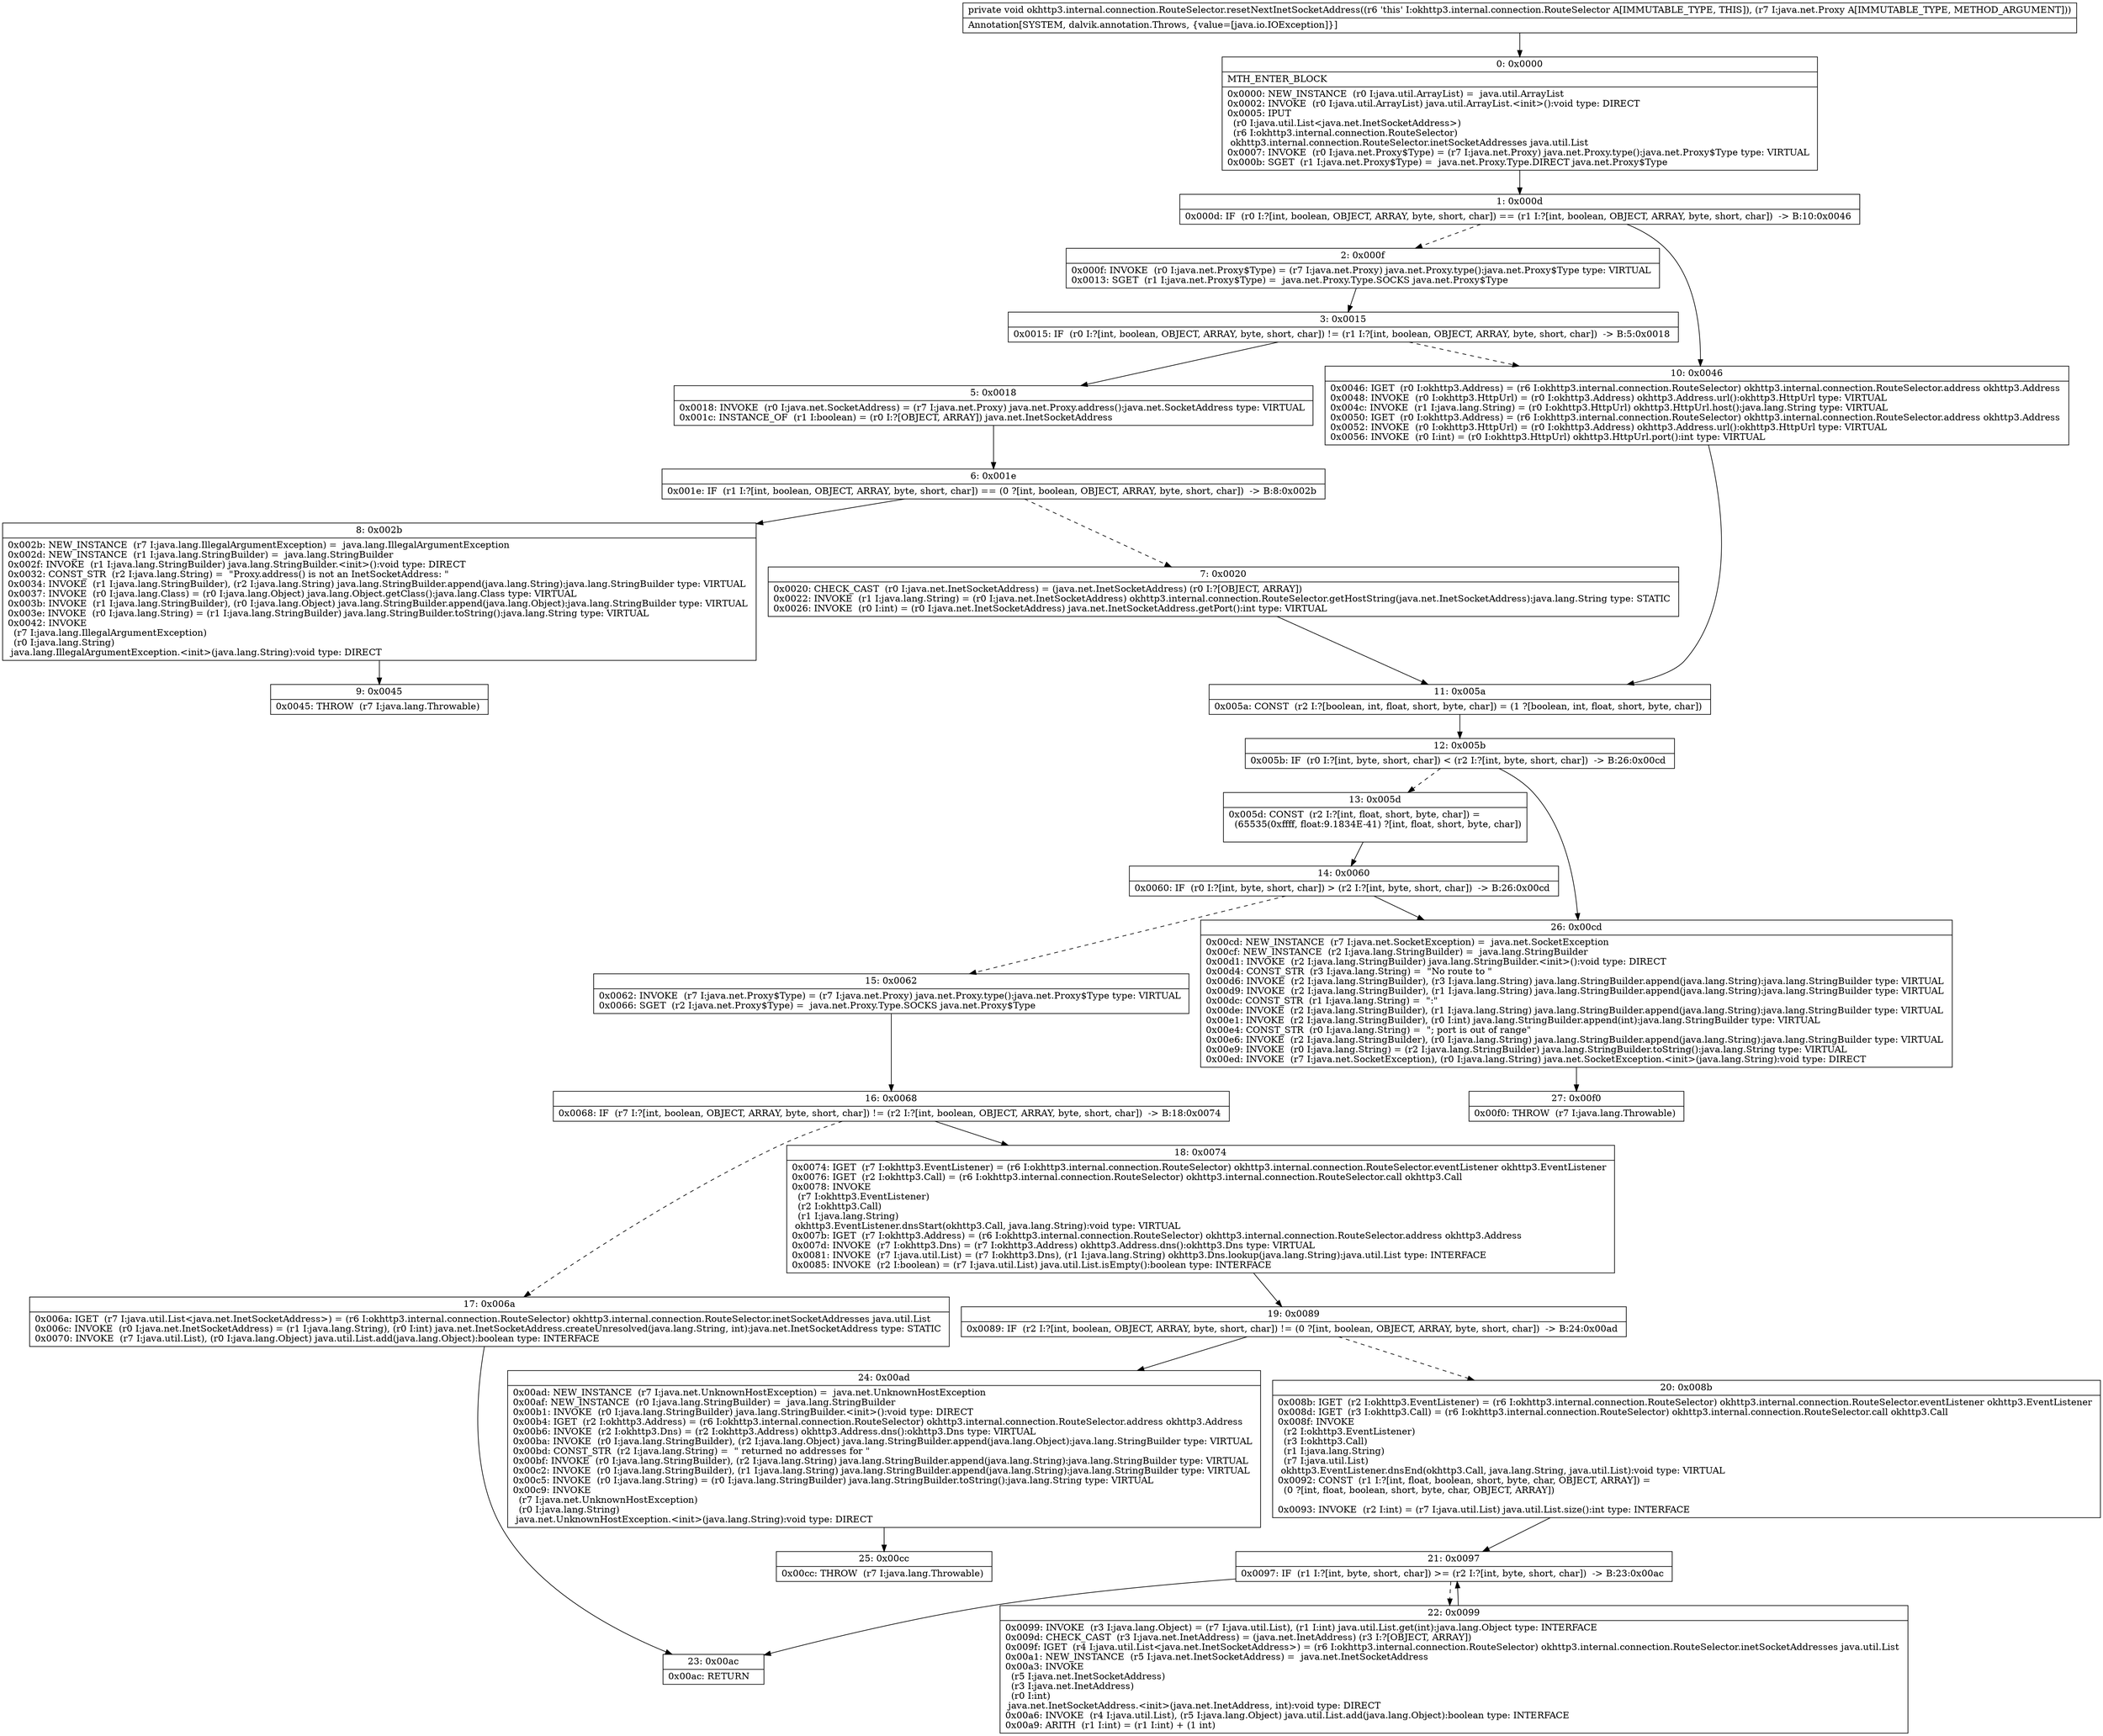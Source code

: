digraph "CFG forokhttp3.internal.connection.RouteSelector.resetNextInetSocketAddress(Ljava\/net\/Proxy;)V" {
Node_0 [shape=record,label="{0\:\ 0x0000|MTH_ENTER_BLOCK\l|0x0000: NEW_INSTANCE  (r0 I:java.util.ArrayList) =  java.util.ArrayList \l0x0002: INVOKE  (r0 I:java.util.ArrayList) java.util.ArrayList.\<init\>():void type: DIRECT \l0x0005: IPUT  \l  (r0 I:java.util.List\<java.net.InetSocketAddress\>)\l  (r6 I:okhttp3.internal.connection.RouteSelector)\l okhttp3.internal.connection.RouteSelector.inetSocketAddresses java.util.List \l0x0007: INVOKE  (r0 I:java.net.Proxy$Type) = (r7 I:java.net.Proxy) java.net.Proxy.type():java.net.Proxy$Type type: VIRTUAL \l0x000b: SGET  (r1 I:java.net.Proxy$Type) =  java.net.Proxy.Type.DIRECT java.net.Proxy$Type \l}"];
Node_1 [shape=record,label="{1\:\ 0x000d|0x000d: IF  (r0 I:?[int, boolean, OBJECT, ARRAY, byte, short, char]) == (r1 I:?[int, boolean, OBJECT, ARRAY, byte, short, char])  \-\> B:10:0x0046 \l}"];
Node_2 [shape=record,label="{2\:\ 0x000f|0x000f: INVOKE  (r0 I:java.net.Proxy$Type) = (r7 I:java.net.Proxy) java.net.Proxy.type():java.net.Proxy$Type type: VIRTUAL \l0x0013: SGET  (r1 I:java.net.Proxy$Type) =  java.net.Proxy.Type.SOCKS java.net.Proxy$Type \l}"];
Node_3 [shape=record,label="{3\:\ 0x0015|0x0015: IF  (r0 I:?[int, boolean, OBJECT, ARRAY, byte, short, char]) != (r1 I:?[int, boolean, OBJECT, ARRAY, byte, short, char])  \-\> B:5:0x0018 \l}"];
Node_5 [shape=record,label="{5\:\ 0x0018|0x0018: INVOKE  (r0 I:java.net.SocketAddress) = (r7 I:java.net.Proxy) java.net.Proxy.address():java.net.SocketAddress type: VIRTUAL \l0x001c: INSTANCE_OF  (r1 I:boolean) = (r0 I:?[OBJECT, ARRAY]) java.net.InetSocketAddress \l}"];
Node_6 [shape=record,label="{6\:\ 0x001e|0x001e: IF  (r1 I:?[int, boolean, OBJECT, ARRAY, byte, short, char]) == (0 ?[int, boolean, OBJECT, ARRAY, byte, short, char])  \-\> B:8:0x002b \l}"];
Node_7 [shape=record,label="{7\:\ 0x0020|0x0020: CHECK_CAST  (r0 I:java.net.InetSocketAddress) = (java.net.InetSocketAddress) (r0 I:?[OBJECT, ARRAY]) \l0x0022: INVOKE  (r1 I:java.lang.String) = (r0 I:java.net.InetSocketAddress) okhttp3.internal.connection.RouteSelector.getHostString(java.net.InetSocketAddress):java.lang.String type: STATIC \l0x0026: INVOKE  (r0 I:int) = (r0 I:java.net.InetSocketAddress) java.net.InetSocketAddress.getPort():int type: VIRTUAL \l}"];
Node_8 [shape=record,label="{8\:\ 0x002b|0x002b: NEW_INSTANCE  (r7 I:java.lang.IllegalArgumentException) =  java.lang.IllegalArgumentException \l0x002d: NEW_INSTANCE  (r1 I:java.lang.StringBuilder) =  java.lang.StringBuilder \l0x002f: INVOKE  (r1 I:java.lang.StringBuilder) java.lang.StringBuilder.\<init\>():void type: DIRECT \l0x0032: CONST_STR  (r2 I:java.lang.String) =  \"Proxy.address() is not an InetSocketAddress: \" \l0x0034: INVOKE  (r1 I:java.lang.StringBuilder), (r2 I:java.lang.String) java.lang.StringBuilder.append(java.lang.String):java.lang.StringBuilder type: VIRTUAL \l0x0037: INVOKE  (r0 I:java.lang.Class) = (r0 I:java.lang.Object) java.lang.Object.getClass():java.lang.Class type: VIRTUAL \l0x003b: INVOKE  (r1 I:java.lang.StringBuilder), (r0 I:java.lang.Object) java.lang.StringBuilder.append(java.lang.Object):java.lang.StringBuilder type: VIRTUAL \l0x003e: INVOKE  (r0 I:java.lang.String) = (r1 I:java.lang.StringBuilder) java.lang.StringBuilder.toString():java.lang.String type: VIRTUAL \l0x0042: INVOKE  \l  (r7 I:java.lang.IllegalArgumentException)\l  (r0 I:java.lang.String)\l java.lang.IllegalArgumentException.\<init\>(java.lang.String):void type: DIRECT \l}"];
Node_9 [shape=record,label="{9\:\ 0x0045|0x0045: THROW  (r7 I:java.lang.Throwable) \l}"];
Node_10 [shape=record,label="{10\:\ 0x0046|0x0046: IGET  (r0 I:okhttp3.Address) = (r6 I:okhttp3.internal.connection.RouteSelector) okhttp3.internal.connection.RouteSelector.address okhttp3.Address \l0x0048: INVOKE  (r0 I:okhttp3.HttpUrl) = (r0 I:okhttp3.Address) okhttp3.Address.url():okhttp3.HttpUrl type: VIRTUAL \l0x004c: INVOKE  (r1 I:java.lang.String) = (r0 I:okhttp3.HttpUrl) okhttp3.HttpUrl.host():java.lang.String type: VIRTUAL \l0x0050: IGET  (r0 I:okhttp3.Address) = (r6 I:okhttp3.internal.connection.RouteSelector) okhttp3.internal.connection.RouteSelector.address okhttp3.Address \l0x0052: INVOKE  (r0 I:okhttp3.HttpUrl) = (r0 I:okhttp3.Address) okhttp3.Address.url():okhttp3.HttpUrl type: VIRTUAL \l0x0056: INVOKE  (r0 I:int) = (r0 I:okhttp3.HttpUrl) okhttp3.HttpUrl.port():int type: VIRTUAL \l}"];
Node_11 [shape=record,label="{11\:\ 0x005a|0x005a: CONST  (r2 I:?[boolean, int, float, short, byte, char]) = (1 ?[boolean, int, float, short, byte, char]) \l}"];
Node_12 [shape=record,label="{12\:\ 0x005b|0x005b: IF  (r0 I:?[int, byte, short, char]) \< (r2 I:?[int, byte, short, char])  \-\> B:26:0x00cd \l}"];
Node_13 [shape=record,label="{13\:\ 0x005d|0x005d: CONST  (r2 I:?[int, float, short, byte, char]) = \l  (65535(0xffff, float:9.1834E\-41) ?[int, float, short, byte, char])\l \l}"];
Node_14 [shape=record,label="{14\:\ 0x0060|0x0060: IF  (r0 I:?[int, byte, short, char]) \> (r2 I:?[int, byte, short, char])  \-\> B:26:0x00cd \l}"];
Node_15 [shape=record,label="{15\:\ 0x0062|0x0062: INVOKE  (r7 I:java.net.Proxy$Type) = (r7 I:java.net.Proxy) java.net.Proxy.type():java.net.Proxy$Type type: VIRTUAL \l0x0066: SGET  (r2 I:java.net.Proxy$Type) =  java.net.Proxy.Type.SOCKS java.net.Proxy$Type \l}"];
Node_16 [shape=record,label="{16\:\ 0x0068|0x0068: IF  (r7 I:?[int, boolean, OBJECT, ARRAY, byte, short, char]) != (r2 I:?[int, boolean, OBJECT, ARRAY, byte, short, char])  \-\> B:18:0x0074 \l}"];
Node_17 [shape=record,label="{17\:\ 0x006a|0x006a: IGET  (r7 I:java.util.List\<java.net.InetSocketAddress\>) = (r6 I:okhttp3.internal.connection.RouteSelector) okhttp3.internal.connection.RouteSelector.inetSocketAddresses java.util.List \l0x006c: INVOKE  (r0 I:java.net.InetSocketAddress) = (r1 I:java.lang.String), (r0 I:int) java.net.InetSocketAddress.createUnresolved(java.lang.String, int):java.net.InetSocketAddress type: STATIC \l0x0070: INVOKE  (r7 I:java.util.List), (r0 I:java.lang.Object) java.util.List.add(java.lang.Object):boolean type: INTERFACE \l}"];
Node_18 [shape=record,label="{18\:\ 0x0074|0x0074: IGET  (r7 I:okhttp3.EventListener) = (r6 I:okhttp3.internal.connection.RouteSelector) okhttp3.internal.connection.RouteSelector.eventListener okhttp3.EventListener \l0x0076: IGET  (r2 I:okhttp3.Call) = (r6 I:okhttp3.internal.connection.RouteSelector) okhttp3.internal.connection.RouteSelector.call okhttp3.Call \l0x0078: INVOKE  \l  (r7 I:okhttp3.EventListener)\l  (r2 I:okhttp3.Call)\l  (r1 I:java.lang.String)\l okhttp3.EventListener.dnsStart(okhttp3.Call, java.lang.String):void type: VIRTUAL \l0x007b: IGET  (r7 I:okhttp3.Address) = (r6 I:okhttp3.internal.connection.RouteSelector) okhttp3.internal.connection.RouteSelector.address okhttp3.Address \l0x007d: INVOKE  (r7 I:okhttp3.Dns) = (r7 I:okhttp3.Address) okhttp3.Address.dns():okhttp3.Dns type: VIRTUAL \l0x0081: INVOKE  (r7 I:java.util.List) = (r7 I:okhttp3.Dns), (r1 I:java.lang.String) okhttp3.Dns.lookup(java.lang.String):java.util.List type: INTERFACE \l0x0085: INVOKE  (r2 I:boolean) = (r7 I:java.util.List) java.util.List.isEmpty():boolean type: INTERFACE \l}"];
Node_19 [shape=record,label="{19\:\ 0x0089|0x0089: IF  (r2 I:?[int, boolean, OBJECT, ARRAY, byte, short, char]) != (0 ?[int, boolean, OBJECT, ARRAY, byte, short, char])  \-\> B:24:0x00ad \l}"];
Node_20 [shape=record,label="{20\:\ 0x008b|0x008b: IGET  (r2 I:okhttp3.EventListener) = (r6 I:okhttp3.internal.connection.RouteSelector) okhttp3.internal.connection.RouteSelector.eventListener okhttp3.EventListener \l0x008d: IGET  (r3 I:okhttp3.Call) = (r6 I:okhttp3.internal.connection.RouteSelector) okhttp3.internal.connection.RouteSelector.call okhttp3.Call \l0x008f: INVOKE  \l  (r2 I:okhttp3.EventListener)\l  (r3 I:okhttp3.Call)\l  (r1 I:java.lang.String)\l  (r7 I:java.util.List)\l okhttp3.EventListener.dnsEnd(okhttp3.Call, java.lang.String, java.util.List):void type: VIRTUAL \l0x0092: CONST  (r1 I:?[int, float, boolean, short, byte, char, OBJECT, ARRAY]) = \l  (0 ?[int, float, boolean, short, byte, char, OBJECT, ARRAY])\l \l0x0093: INVOKE  (r2 I:int) = (r7 I:java.util.List) java.util.List.size():int type: INTERFACE \l}"];
Node_21 [shape=record,label="{21\:\ 0x0097|0x0097: IF  (r1 I:?[int, byte, short, char]) \>= (r2 I:?[int, byte, short, char])  \-\> B:23:0x00ac \l}"];
Node_22 [shape=record,label="{22\:\ 0x0099|0x0099: INVOKE  (r3 I:java.lang.Object) = (r7 I:java.util.List), (r1 I:int) java.util.List.get(int):java.lang.Object type: INTERFACE \l0x009d: CHECK_CAST  (r3 I:java.net.InetAddress) = (java.net.InetAddress) (r3 I:?[OBJECT, ARRAY]) \l0x009f: IGET  (r4 I:java.util.List\<java.net.InetSocketAddress\>) = (r6 I:okhttp3.internal.connection.RouteSelector) okhttp3.internal.connection.RouteSelector.inetSocketAddresses java.util.List \l0x00a1: NEW_INSTANCE  (r5 I:java.net.InetSocketAddress) =  java.net.InetSocketAddress \l0x00a3: INVOKE  \l  (r5 I:java.net.InetSocketAddress)\l  (r3 I:java.net.InetAddress)\l  (r0 I:int)\l java.net.InetSocketAddress.\<init\>(java.net.InetAddress, int):void type: DIRECT \l0x00a6: INVOKE  (r4 I:java.util.List), (r5 I:java.lang.Object) java.util.List.add(java.lang.Object):boolean type: INTERFACE \l0x00a9: ARITH  (r1 I:int) = (r1 I:int) + (1 int) \l}"];
Node_23 [shape=record,label="{23\:\ 0x00ac|0x00ac: RETURN   \l}"];
Node_24 [shape=record,label="{24\:\ 0x00ad|0x00ad: NEW_INSTANCE  (r7 I:java.net.UnknownHostException) =  java.net.UnknownHostException \l0x00af: NEW_INSTANCE  (r0 I:java.lang.StringBuilder) =  java.lang.StringBuilder \l0x00b1: INVOKE  (r0 I:java.lang.StringBuilder) java.lang.StringBuilder.\<init\>():void type: DIRECT \l0x00b4: IGET  (r2 I:okhttp3.Address) = (r6 I:okhttp3.internal.connection.RouteSelector) okhttp3.internal.connection.RouteSelector.address okhttp3.Address \l0x00b6: INVOKE  (r2 I:okhttp3.Dns) = (r2 I:okhttp3.Address) okhttp3.Address.dns():okhttp3.Dns type: VIRTUAL \l0x00ba: INVOKE  (r0 I:java.lang.StringBuilder), (r2 I:java.lang.Object) java.lang.StringBuilder.append(java.lang.Object):java.lang.StringBuilder type: VIRTUAL \l0x00bd: CONST_STR  (r2 I:java.lang.String) =  \" returned no addresses for \" \l0x00bf: INVOKE  (r0 I:java.lang.StringBuilder), (r2 I:java.lang.String) java.lang.StringBuilder.append(java.lang.String):java.lang.StringBuilder type: VIRTUAL \l0x00c2: INVOKE  (r0 I:java.lang.StringBuilder), (r1 I:java.lang.String) java.lang.StringBuilder.append(java.lang.String):java.lang.StringBuilder type: VIRTUAL \l0x00c5: INVOKE  (r0 I:java.lang.String) = (r0 I:java.lang.StringBuilder) java.lang.StringBuilder.toString():java.lang.String type: VIRTUAL \l0x00c9: INVOKE  \l  (r7 I:java.net.UnknownHostException)\l  (r0 I:java.lang.String)\l java.net.UnknownHostException.\<init\>(java.lang.String):void type: DIRECT \l}"];
Node_25 [shape=record,label="{25\:\ 0x00cc|0x00cc: THROW  (r7 I:java.lang.Throwable) \l}"];
Node_26 [shape=record,label="{26\:\ 0x00cd|0x00cd: NEW_INSTANCE  (r7 I:java.net.SocketException) =  java.net.SocketException \l0x00cf: NEW_INSTANCE  (r2 I:java.lang.StringBuilder) =  java.lang.StringBuilder \l0x00d1: INVOKE  (r2 I:java.lang.StringBuilder) java.lang.StringBuilder.\<init\>():void type: DIRECT \l0x00d4: CONST_STR  (r3 I:java.lang.String) =  \"No route to \" \l0x00d6: INVOKE  (r2 I:java.lang.StringBuilder), (r3 I:java.lang.String) java.lang.StringBuilder.append(java.lang.String):java.lang.StringBuilder type: VIRTUAL \l0x00d9: INVOKE  (r2 I:java.lang.StringBuilder), (r1 I:java.lang.String) java.lang.StringBuilder.append(java.lang.String):java.lang.StringBuilder type: VIRTUAL \l0x00dc: CONST_STR  (r1 I:java.lang.String) =  \":\" \l0x00de: INVOKE  (r2 I:java.lang.StringBuilder), (r1 I:java.lang.String) java.lang.StringBuilder.append(java.lang.String):java.lang.StringBuilder type: VIRTUAL \l0x00e1: INVOKE  (r2 I:java.lang.StringBuilder), (r0 I:int) java.lang.StringBuilder.append(int):java.lang.StringBuilder type: VIRTUAL \l0x00e4: CONST_STR  (r0 I:java.lang.String) =  \"; port is out of range\" \l0x00e6: INVOKE  (r2 I:java.lang.StringBuilder), (r0 I:java.lang.String) java.lang.StringBuilder.append(java.lang.String):java.lang.StringBuilder type: VIRTUAL \l0x00e9: INVOKE  (r0 I:java.lang.String) = (r2 I:java.lang.StringBuilder) java.lang.StringBuilder.toString():java.lang.String type: VIRTUAL \l0x00ed: INVOKE  (r7 I:java.net.SocketException), (r0 I:java.lang.String) java.net.SocketException.\<init\>(java.lang.String):void type: DIRECT \l}"];
Node_27 [shape=record,label="{27\:\ 0x00f0|0x00f0: THROW  (r7 I:java.lang.Throwable) \l}"];
MethodNode[shape=record,label="{private void okhttp3.internal.connection.RouteSelector.resetNextInetSocketAddress((r6 'this' I:okhttp3.internal.connection.RouteSelector A[IMMUTABLE_TYPE, THIS]), (r7 I:java.net.Proxy A[IMMUTABLE_TYPE, METHOD_ARGUMENT]))  | Annotation[SYSTEM, dalvik.annotation.Throws, \{value=[java.io.IOException]\}]\l}"];
MethodNode -> Node_0;
Node_0 -> Node_1;
Node_1 -> Node_2[style=dashed];
Node_1 -> Node_10;
Node_2 -> Node_3;
Node_3 -> Node_5;
Node_3 -> Node_10[style=dashed];
Node_5 -> Node_6;
Node_6 -> Node_7[style=dashed];
Node_6 -> Node_8;
Node_7 -> Node_11;
Node_8 -> Node_9;
Node_10 -> Node_11;
Node_11 -> Node_12;
Node_12 -> Node_13[style=dashed];
Node_12 -> Node_26;
Node_13 -> Node_14;
Node_14 -> Node_15[style=dashed];
Node_14 -> Node_26;
Node_15 -> Node_16;
Node_16 -> Node_17[style=dashed];
Node_16 -> Node_18;
Node_17 -> Node_23;
Node_18 -> Node_19;
Node_19 -> Node_20[style=dashed];
Node_19 -> Node_24;
Node_20 -> Node_21;
Node_21 -> Node_22[style=dashed];
Node_21 -> Node_23;
Node_22 -> Node_21;
Node_24 -> Node_25;
Node_26 -> Node_27;
}

